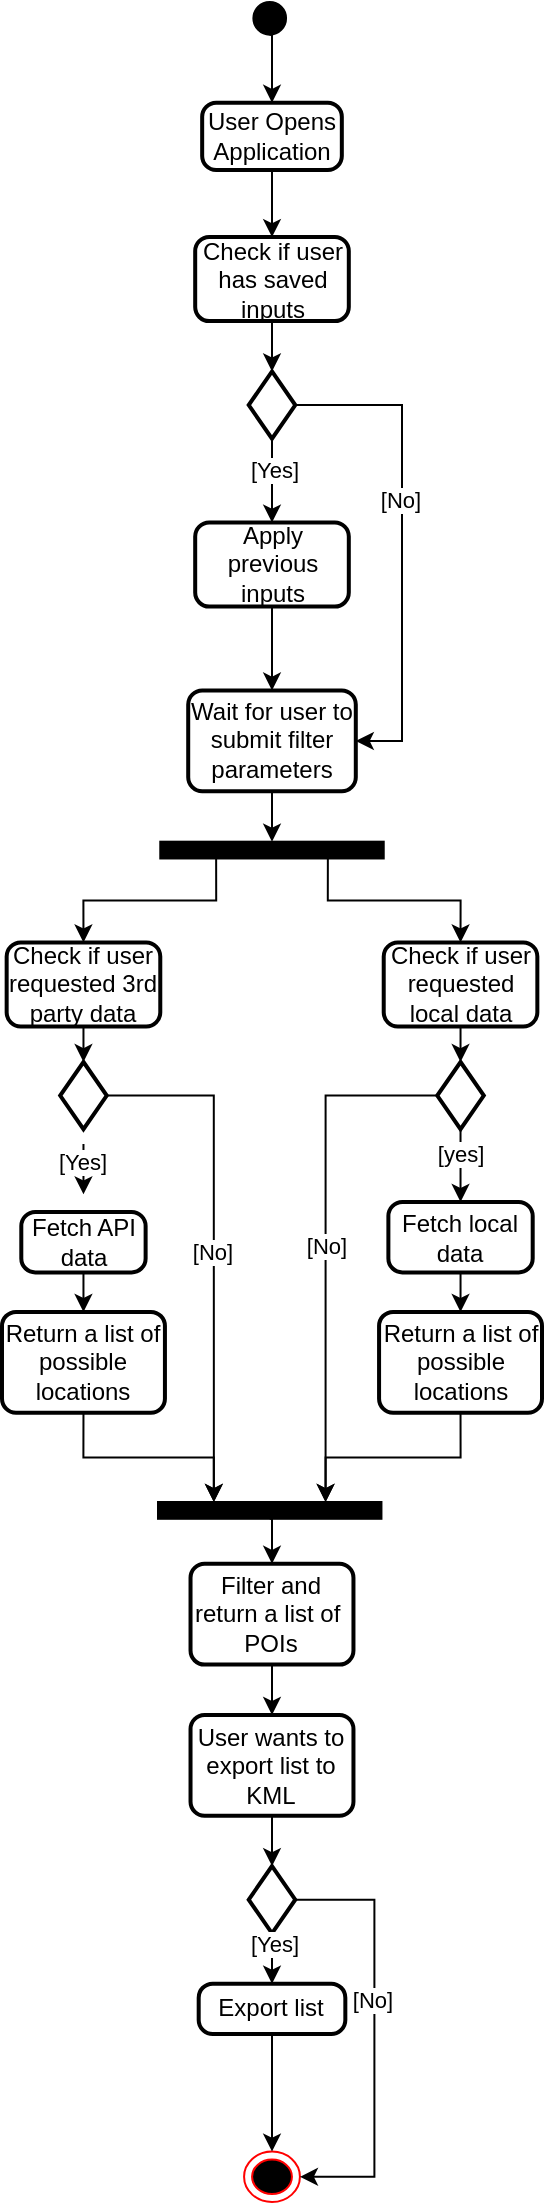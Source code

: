 <mxfile version="22.1.4" type="device">
  <diagram name="Page-1" id="TVI4-yjLoAuIZ0T4tliO">
    <mxGraphModel dx="913" dy="575" grid="1" gridSize="10" guides="1" tooltips="1" connect="1" arrows="1" fold="1" page="1" pageScale="1" pageWidth="850" pageHeight="1100" math="0" shadow="0">
      <root>
        <mxCell id="0" />
        <mxCell id="1" parent="0" />
        <mxCell id="zmJeQfVtLS_0GjoaPGxT-1" value="" style="ellipse;whiteSpace=wrap;html=1;aspect=fixed;fillColor=#000000;" vertex="1" parent="1">
          <mxGeometry x="375.69" width="16.336" height="16.336" as="geometry" />
        </mxCell>
        <mxCell id="zmJeQfVtLS_0GjoaPGxT-2" value="User Opens Application" style="rounded=1;whiteSpace=wrap;html=1;absoluteArcSize=1;arcSize=14;strokeWidth=2;" vertex="1" parent="1">
          <mxGeometry x="350.086" y="50.382" width="69.828" height="33.588" as="geometry" />
        </mxCell>
        <mxCell id="zmJeQfVtLS_0GjoaPGxT-3" style="edgeStyle=orthogonalEdgeStyle;rounded=0;orthogonalLoop=1;jettySize=auto;html=1;exitX=0.5;exitY=1;exitDx=0;exitDy=0;entryX=0.5;entryY=0;entryDx=0;entryDy=0;" edge="1" parent="1" source="zmJeQfVtLS_0GjoaPGxT-1" target="zmJeQfVtLS_0GjoaPGxT-2">
          <mxGeometry relative="1" as="geometry" />
        </mxCell>
        <mxCell id="zmJeQfVtLS_0GjoaPGxT-4" value="Check if user has saved inputs" style="rounded=1;whiteSpace=wrap;html=1;absoluteArcSize=1;arcSize=14;strokeWidth=2;" vertex="1" parent="1">
          <mxGeometry x="346.595" y="117.557" width="76.81" height="41.985" as="geometry" />
        </mxCell>
        <mxCell id="zmJeQfVtLS_0GjoaPGxT-5" style="edgeStyle=orthogonalEdgeStyle;rounded=0;orthogonalLoop=1;jettySize=auto;html=1;exitX=0.5;exitY=1;exitDx=0;exitDy=0;entryX=0.5;entryY=0;entryDx=0;entryDy=0;" edge="1" parent="1" source="zmJeQfVtLS_0GjoaPGxT-2" target="zmJeQfVtLS_0GjoaPGxT-4">
          <mxGeometry relative="1" as="geometry" />
        </mxCell>
        <mxCell id="zmJeQfVtLS_0GjoaPGxT-6" value="" style="strokeWidth=2;html=1;shape=mxgraph.flowchart.decision;whiteSpace=wrap;" vertex="1" parent="1">
          <mxGeometry x="373.362" y="184.733" width="23.276" height="33.588" as="geometry" />
        </mxCell>
        <mxCell id="zmJeQfVtLS_0GjoaPGxT-7" style="edgeStyle=orthogonalEdgeStyle;rounded=0;orthogonalLoop=1;jettySize=auto;html=1;exitX=0.5;exitY=1;exitDx=0;exitDy=0;entryX=0.5;entryY=0;entryDx=0;entryDy=0;entryPerimeter=0;" edge="1" parent="1" source="zmJeQfVtLS_0GjoaPGxT-4" target="zmJeQfVtLS_0GjoaPGxT-6">
          <mxGeometry relative="1" as="geometry" />
        </mxCell>
        <mxCell id="zmJeQfVtLS_0GjoaPGxT-8" value="Apply previous inputs" style="rounded=1;whiteSpace=wrap;html=1;absoluteArcSize=1;arcSize=14;strokeWidth=2;" vertex="1" parent="1">
          <mxGeometry x="346.595" y="260.305" width="76.81" height="41.985" as="geometry" />
        </mxCell>
        <mxCell id="zmJeQfVtLS_0GjoaPGxT-9" style="edgeStyle=orthogonalEdgeStyle;rounded=0;orthogonalLoop=1;jettySize=auto;html=1;exitX=0.5;exitY=1;exitDx=0;exitDy=0;exitPerimeter=0;entryX=0.5;entryY=0;entryDx=0;entryDy=0;" edge="1" parent="1" source="zmJeQfVtLS_0GjoaPGxT-6" target="zmJeQfVtLS_0GjoaPGxT-8">
          <mxGeometry relative="1" as="geometry" />
        </mxCell>
        <mxCell id="zmJeQfVtLS_0GjoaPGxT-10" value="[Yes]" style="edgeLabel;html=1;align=center;verticalAlign=middle;resizable=0;points=[];" vertex="1" connectable="0" parent="zmJeQfVtLS_0GjoaPGxT-9">
          <mxGeometry x="-0.29" y="1" relative="1" as="geometry">
            <mxPoint as="offset" />
          </mxGeometry>
        </mxCell>
        <mxCell id="zmJeQfVtLS_0GjoaPGxT-11" value="Wait for user to submit filter parameters" style="rounded=1;whiteSpace=wrap;html=1;absoluteArcSize=1;arcSize=14;strokeWidth=2;" vertex="1" parent="1">
          <mxGeometry x="343.103" y="344.275" width="83.793" height="50.382" as="geometry" />
        </mxCell>
        <mxCell id="zmJeQfVtLS_0GjoaPGxT-13" style="edgeStyle=orthogonalEdgeStyle;rounded=0;orthogonalLoop=1;jettySize=auto;html=1;exitX=1;exitY=0.5;exitDx=0;exitDy=0;exitPerimeter=0;entryX=1;entryY=0.5;entryDx=0;entryDy=0;" edge="1" parent="1" source="zmJeQfVtLS_0GjoaPGxT-6" target="zmJeQfVtLS_0GjoaPGxT-11">
          <mxGeometry relative="1" as="geometry">
            <Array as="points">
              <mxPoint x="450" y="202" />
              <mxPoint x="450" y="370" />
            </Array>
          </mxGeometry>
        </mxCell>
        <mxCell id="zmJeQfVtLS_0GjoaPGxT-14" value="[No]" style="edgeLabel;html=1;align=center;verticalAlign=middle;resizable=0;points=[];" vertex="1" connectable="0" parent="zmJeQfVtLS_0GjoaPGxT-13">
          <mxGeometry x="-0.173" y="-1" relative="1" as="geometry">
            <mxPoint as="offset" />
          </mxGeometry>
        </mxCell>
        <mxCell id="zmJeQfVtLS_0GjoaPGxT-12" style="edgeStyle=orthogonalEdgeStyle;rounded=0;orthogonalLoop=1;jettySize=auto;html=1;exitX=0.5;exitY=1;exitDx=0;exitDy=0;entryX=0.5;entryY=0;entryDx=0;entryDy=0;" edge="1" parent="1" source="zmJeQfVtLS_0GjoaPGxT-8" target="zmJeQfVtLS_0GjoaPGxT-11">
          <mxGeometry relative="1" as="geometry" />
        </mxCell>
        <mxCell id="zmJeQfVtLS_0GjoaPGxT-15" value="" style="rounded=0;whiteSpace=wrap;html=1;fillColor=#000000;" vertex="1" parent="1">
          <mxGeometry x="329.138" y="419.847" width="111.724" height="8.397" as="geometry" />
        </mxCell>
        <mxCell id="zmJeQfVtLS_0GjoaPGxT-16" style="edgeStyle=orthogonalEdgeStyle;rounded=0;orthogonalLoop=1;jettySize=auto;html=1;exitX=0.5;exitY=1;exitDx=0;exitDy=0;entryX=0.5;entryY=0;entryDx=0;entryDy=0;" edge="1" parent="1" source="zmJeQfVtLS_0GjoaPGxT-11" target="zmJeQfVtLS_0GjoaPGxT-15">
          <mxGeometry relative="1" as="geometry" />
        </mxCell>
        <mxCell id="zmJeQfVtLS_0GjoaPGxT-17" value="Check if user requested 3rd party data" style="rounded=1;whiteSpace=wrap;html=1;absoluteArcSize=1;arcSize=14;strokeWidth=2;" vertex="1" parent="1">
          <mxGeometry x="252.328" y="470.229" width="76.81" height="41.985" as="geometry" />
        </mxCell>
        <mxCell id="zmJeQfVtLS_0GjoaPGxT-18" style="edgeStyle=orthogonalEdgeStyle;rounded=0;orthogonalLoop=1;jettySize=auto;html=1;exitX=0.25;exitY=1;exitDx=0;exitDy=0;entryX=0.5;entryY=0;entryDx=0;entryDy=0;" edge="1" parent="1" source="zmJeQfVtLS_0GjoaPGxT-15" target="zmJeQfVtLS_0GjoaPGxT-17">
          <mxGeometry relative="1" as="geometry" />
        </mxCell>
        <mxCell id="zmJeQfVtLS_0GjoaPGxT-19" value="Check if user requested local data" style="rounded=1;whiteSpace=wrap;html=1;absoluteArcSize=1;arcSize=14;strokeWidth=2;" vertex="1" parent="1">
          <mxGeometry x="440.862" y="470.229" width="76.81" height="41.985" as="geometry" />
        </mxCell>
        <mxCell id="zmJeQfVtLS_0GjoaPGxT-21" value="" style="strokeWidth=2;html=1;shape=mxgraph.flowchart.decision;whiteSpace=wrap;" vertex="1" parent="1">
          <mxGeometry x="279.095" y="530.005" width="23.276" height="33.588" as="geometry" />
        </mxCell>
        <mxCell id="zmJeQfVtLS_0GjoaPGxT-20" style="edgeStyle=orthogonalEdgeStyle;rounded=0;orthogonalLoop=1;jettySize=auto;html=1;exitX=0.75;exitY=1;exitDx=0;exitDy=0;entryX=0.5;entryY=0;entryDx=0;entryDy=0;" edge="1" parent="1" source="zmJeQfVtLS_0GjoaPGxT-15" target="zmJeQfVtLS_0GjoaPGxT-19">
          <mxGeometry relative="1" as="geometry" />
        </mxCell>
        <mxCell id="zmJeQfVtLS_0GjoaPGxT-22" value="" style="strokeWidth=2;html=1;shape=mxgraph.flowchart.decision;whiteSpace=wrap;" vertex="1" parent="1">
          <mxGeometry x="467.629" y="530.005" width="23.276" height="33.588" as="geometry" />
        </mxCell>
        <mxCell id="zmJeQfVtLS_0GjoaPGxT-23" style="edgeStyle=orthogonalEdgeStyle;rounded=0;orthogonalLoop=1;jettySize=auto;html=1;exitX=0.5;exitY=1;exitDx=0;exitDy=0;entryX=0.5;entryY=0;entryDx=0;entryDy=0;entryPerimeter=0;" edge="1" parent="1" source="zmJeQfVtLS_0GjoaPGxT-17" target="zmJeQfVtLS_0GjoaPGxT-21">
          <mxGeometry relative="1" as="geometry" />
        </mxCell>
        <mxCell id="zmJeQfVtLS_0GjoaPGxT-24" style="edgeStyle=orthogonalEdgeStyle;rounded=0;orthogonalLoop=1;jettySize=auto;html=1;exitX=0.5;exitY=1;exitDx=0;exitDy=0;entryX=0.5;entryY=0;entryDx=0;entryDy=0;entryPerimeter=0;" edge="1" parent="1" source="zmJeQfVtLS_0GjoaPGxT-19" target="zmJeQfVtLS_0GjoaPGxT-22">
          <mxGeometry relative="1" as="geometry" />
        </mxCell>
        <mxCell id="zmJeQfVtLS_0GjoaPGxT-25" value="Fetch API data" style="rounded=1;whiteSpace=wrap;html=1;absoluteArcSize=1;arcSize=14;strokeWidth=2;" vertex="1" parent="1">
          <mxGeometry x="259.65" y="605" width="62.16" height="30.19" as="geometry" />
        </mxCell>
        <mxCell id="zmJeQfVtLS_0GjoaPGxT-26" style="edgeStyle=orthogonalEdgeStyle;rounded=0;orthogonalLoop=1;jettySize=auto;html=1;exitX=0.5;exitY=1;exitDx=0;exitDy=0;exitPerimeter=0;entryX=0.5;entryY=0;entryDx=0;entryDy=0;" edge="1" parent="1">
          <mxGeometry relative="1" as="geometry">
            <mxPoint x="290.733" y="570.992" as="sourcePoint" />
            <mxPoint x="290.733" y="596.183" as="targetPoint" />
          </mxGeometry>
        </mxCell>
        <mxCell id="zmJeQfVtLS_0GjoaPGxT-60" value="[Yes]" style="edgeLabel;html=1;align=center;verticalAlign=middle;resizable=0;points=[];" vertex="1" connectable="0" parent="zmJeQfVtLS_0GjoaPGxT-26">
          <mxGeometry x="-0.296" y="-1" relative="1" as="geometry">
            <mxPoint as="offset" />
          </mxGeometry>
        </mxCell>
        <mxCell id="zmJeQfVtLS_0GjoaPGxT-27" value="Return a list of possible locations" style="rounded=1;whiteSpace=wrap;html=1;absoluteArcSize=1;arcSize=14;strokeWidth=2;" vertex="1" parent="1">
          <mxGeometry x="250" y="654.962" width="81.466" height="50.382" as="geometry" />
        </mxCell>
        <mxCell id="zmJeQfVtLS_0GjoaPGxT-28" style="edgeStyle=orthogonalEdgeStyle;rounded=0;orthogonalLoop=1;jettySize=auto;html=1;exitX=0.5;exitY=1;exitDx=0;exitDy=0;entryX=0.5;entryY=0;entryDx=0;entryDy=0;" edge="1" parent="1" source="zmJeQfVtLS_0GjoaPGxT-25" target="zmJeQfVtLS_0GjoaPGxT-27">
          <mxGeometry relative="1" as="geometry" />
        </mxCell>
        <mxCell id="zmJeQfVtLS_0GjoaPGxT-30" value="" style="rounded=0;whiteSpace=wrap;html=1;fillColor=#000000;" vertex="1" parent="1">
          <mxGeometry x="327.998" y="750.001" width="111.724" height="8.397" as="geometry" />
        </mxCell>
        <mxCell id="zmJeQfVtLS_0GjoaPGxT-39" style="edgeStyle=orthogonalEdgeStyle;rounded=0;orthogonalLoop=1;jettySize=auto;html=1;exitX=1;exitY=0.5;exitDx=0;exitDy=0;exitPerimeter=0;entryX=0.25;entryY=0;entryDx=0;entryDy=0;" edge="1" parent="1" source="zmJeQfVtLS_0GjoaPGxT-21" target="zmJeQfVtLS_0GjoaPGxT-30">
          <mxGeometry relative="1" as="geometry" />
        </mxCell>
        <mxCell id="zmJeQfVtLS_0GjoaPGxT-40" value="[No]" style="edgeLabel;html=1;align=center;verticalAlign=middle;resizable=0;points=[];" vertex="1" connectable="0" parent="zmJeQfVtLS_0GjoaPGxT-39">
          <mxGeometry x="0.026" y="-1" relative="1" as="geometry">
            <mxPoint as="offset" />
          </mxGeometry>
        </mxCell>
        <mxCell id="zmJeQfVtLS_0GjoaPGxT-41" style="edgeStyle=orthogonalEdgeStyle;rounded=0;orthogonalLoop=1;jettySize=auto;html=1;exitX=0;exitY=0.5;exitDx=0;exitDy=0;exitPerimeter=0;entryX=0.75;entryY=0;entryDx=0;entryDy=0;" edge="1" parent="1" source="zmJeQfVtLS_0GjoaPGxT-22" target="zmJeQfVtLS_0GjoaPGxT-30">
          <mxGeometry relative="1" as="geometry" />
        </mxCell>
        <mxCell id="zmJeQfVtLS_0GjoaPGxT-42" value="[No]" style="edgeLabel;html=1;align=center;verticalAlign=middle;resizable=0;points=[];" vertex="1" connectable="0" parent="zmJeQfVtLS_0GjoaPGxT-41">
          <mxGeometry x="-0.125" y="1" relative="1" as="geometry">
            <mxPoint x="-1" y="17" as="offset" />
          </mxGeometry>
        </mxCell>
        <mxCell id="zmJeQfVtLS_0GjoaPGxT-32" value="Fetch local data" style="rounded=1;whiteSpace=wrap;html=1;absoluteArcSize=1;arcSize=14;strokeWidth=2;" vertex="1" parent="1">
          <mxGeometry x="443.19" y="600" width="72.16" height="35.19" as="geometry" />
        </mxCell>
        <mxCell id="zmJeQfVtLS_0GjoaPGxT-31" style="edgeStyle=orthogonalEdgeStyle;rounded=0;orthogonalLoop=1;jettySize=auto;html=1;exitX=0.5;exitY=1;exitDx=0;exitDy=0;entryX=0.25;entryY=0;entryDx=0;entryDy=0;" edge="1" parent="1" source="zmJeQfVtLS_0GjoaPGxT-27" target="zmJeQfVtLS_0GjoaPGxT-30">
          <mxGeometry relative="1" as="geometry" />
        </mxCell>
        <mxCell id="zmJeQfVtLS_0GjoaPGxT-38" style="edgeStyle=orthogonalEdgeStyle;rounded=0;orthogonalLoop=1;jettySize=auto;html=1;exitX=0.5;exitY=1;exitDx=0;exitDy=0;entryX=0.75;entryY=0;entryDx=0;entryDy=0;" edge="1" parent="1" source="zmJeQfVtLS_0GjoaPGxT-35" target="zmJeQfVtLS_0GjoaPGxT-30">
          <mxGeometry relative="1" as="geometry" />
        </mxCell>
        <mxCell id="zmJeQfVtLS_0GjoaPGxT-35" value="Return a list of possible locations" style="rounded=1;whiteSpace=wrap;html=1;absoluteArcSize=1;arcSize=14;strokeWidth=2;" vertex="1" parent="1">
          <mxGeometry x="438.534" y="654.962" width="81.466" height="50.382" as="geometry" />
        </mxCell>
        <mxCell id="zmJeQfVtLS_0GjoaPGxT-43" value="Filter and return a list of&amp;nbsp; POIs" style="rounded=1;whiteSpace=wrap;html=1;absoluteArcSize=1;arcSize=14;strokeWidth=2;" vertex="1" parent="1">
          <mxGeometry x="344.267" y="780.916" width="81.466" height="50.382" as="geometry" />
        </mxCell>
        <mxCell id="zmJeQfVtLS_0GjoaPGxT-33" style="edgeStyle=orthogonalEdgeStyle;rounded=0;orthogonalLoop=1;jettySize=auto;html=1;exitX=0.5;exitY=1;exitDx=0;exitDy=0;exitPerimeter=0;entryX=0.5;entryY=0;entryDx=0;entryDy=0;" edge="1" parent="1" source="zmJeQfVtLS_0GjoaPGxT-22" target="zmJeQfVtLS_0GjoaPGxT-32">
          <mxGeometry relative="1" as="geometry" />
        </mxCell>
        <mxCell id="zmJeQfVtLS_0GjoaPGxT-34" value="[yes]" style="edgeLabel;html=1;align=center;verticalAlign=middle;resizable=0;points=[];" vertex="1" connectable="0" parent="zmJeQfVtLS_0GjoaPGxT-33">
          <mxGeometry x="-0.32" y="-1" relative="1" as="geometry">
            <mxPoint as="offset" />
          </mxGeometry>
        </mxCell>
        <mxCell id="zmJeQfVtLS_0GjoaPGxT-46" value="" style="strokeWidth=2;html=1;shape=mxgraph.flowchart.decision;whiteSpace=wrap;" vertex="1" parent="1">
          <mxGeometry x="373.362" y="932.061" width="23.276" height="33.588" as="geometry" />
        </mxCell>
        <mxCell id="zmJeQfVtLS_0GjoaPGxT-36" style="edgeStyle=orthogonalEdgeStyle;rounded=0;orthogonalLoop=1;jettySize=auto;html=1;exitX=0.5;exitY=1;exitDx=0;exitDy=0;entryX=0.5;entryY=0;entryDx=0;entryDy=0;" edge="1" parent="1" source="zmJeQfVtLS_0GjoaPGxT-32" target="zmJeQfVtLS_0GjoaPGxT-35">
          <mxGeometry relative="1" as="geometry" />
        </mxCell>
        <mxCell id="zmJeQfVtLS_0GjoaPGxT-44" style="edgeStyle=orthogonalEdgeStyle;rounded=0;orthogonalLoop=1;jettySize=auto;html=1;exitX=0.5;exitY=1;exitDx=0;exitDy=0;entryX=0.5;entryY=0;entryDx=0;entryDy=0;" edge="1" parent="1" source="zmJeQfVtLS_0GjoaPGxT-30" target="zmJeQfVtLS_0GjoaPGxT-43">
          <mxGeometry relative="1" as="geometry" />
        </mxCell>
        <mxCell id="zmJeQfVtLS_0GjoaPGxT-48" value="User wants to export list to KML" style="rounded=1;whiteSpace=wrap;html=1;absoluteArcSize=1;arcSize=14;strokeWidth=2;" vertex="1" parent="1">
          <mxGeometry x="344.267" y="856.489" width="81.466" height="50.382" as="geometry" />
        </mxCell>
        <mxCell id="zmJeQfVtLS_0GjoaPGxT-50" style="edgeStyle=orthogonalEdgeStyle;rounded=0;orthogonalLoop=1;jettySize=auto;html=1;exitX=0.5;exitY=1;exitDx=0;exitDy=0;entryX=0.5;entryY=0;entryDx=0;entryDy=0;entryPerimeter=0;" edge="1" parent="1" source="zmJeQfVtLS_0GjoaPGxT-48" target="zmJeQfVtLS_0GjoaPGxT-46">
          <mxGeometry relative="1" as="geometry" />
        </mxCell>
        <mxCell id="zmJeQfVtLS_0GjoaPGxT-51" value="" style="ellipse;html=1;shape=endState;fillColor=#000000;strokeColor=#ff0000;" vertex="1" parent="1">
          <mxGeometry x="371.034" y="1074.809" width="27.931" height="25.191" as="geometry" />
        </mxCell>
        <mxCell id="zmJeQfVtLS_0GjoaPGxT-55" style="edgeStyle=orthogonalEdgeStyle;rounded=0;orthogonalLoop=1;jettySize=auto;html=1;exitX=0.5;exitY=1;exitDx=0;exitDy=0;entryX=0.5;entryY=0;entryDx=0;entryDy=0;" edge="1" parent="1" source="zmJeQfVtLS_0GjoaPGxT-52" target="zmJeQfVtLS_0GjoaPGxT-51">
          <mxGeometry relative="1" as="geometry" />
        </mxCell>
        <mxCell id="zmJeQfVtLS_0GjoaPGxT-52" value="Export list" style="rounded=1;whiteSpace=wrap;html=1;absoluteArcSize=1;arcSize=14;strokeWidth=2;" vertex="1" parent="1">
          <mxGeometry x="348.345" y="990.84" width="73.319" height="25.191" as="geometry" />
        </mxCell>
        <mxCell id="zmJeQfVtLS_0GjoaPGxT-49" style="edgeStyle=orthogonalEdgeStyle;rounded=0;orthogonalLoop=1;jettySize=auto;html=1;exitX=0.5;exitY=1;exitDx=0;exitDy=0;entryX=0.5;entryY=0;entryDx=0;entryDy=0;" edge="1" parent="1" source="zmJeQfVtLS_0GjoaPGxT-43" target="zmJeQfVtLS_0GjoaPGxT-48">
          <mxGeometry relative="1" as="geometry" />
        </mxCell>
        <mxCell id="zmJeQfVtLS_0GjoaPGxT-56" style="edgeStyle=orthogonalEdgeStyle;rounded=0;orthogonalLoop=1;jettySize=auto;html=1;exitX=1;exitY=0.5;exitDx=0;exitDy=0;exitPerimeter=0;entryX=1;entryY=0.5;entryDx=0;entryDy=0;" edge="1" parent="1" source="zmJeQfVtLS_0GjoaPGxT-46" target="zmJeQfVtLS_0GjoaPGxT-51">
          <mxGeometry relative="1" as="geometry">
            <Array as="points">
              <mxPoint x="436.207" y="948.855" />
              <mxPoint x="436.207" y="1087.405" />
            </Array>
          </mxGeometry>
        </mxCell>
        <mxCell id="zmJeQfVtLS_0GjoaPGxT-57" value="[No]" style="edgeLabel;html=1;align=center;verticalAlign=middle;resizable=0;points=[];" vertex="1" connectable="0" parent="zmJeQfVtLS_0GjoaPGxT-56">
          <mxGeometry x="-0.17" y="-1" relative="1" as="geometry">
            <mxPoint as="offset" />
          </mxGeometry>
        </mxCell>
        <mxCell id="zmJeQfVtLS_0GjoaPGxT-53" style="edgeStyle=orthogonalEdgeStyle;rounded=0;orthogonalLoop=1;jettySize=auto;html=1;exitX=0.5;exitY=1;exitDx=0;exitDy=0;exitPerimeter=0;entryX=0.5;entryY=0;entryDx=0;entryDy=0;" edge="1" parent="1" source="zmJeQfVtLS_0GjoaPGxT-46" target="zmJeQfVtLS_0GjoaPGxT-52">
          <mxGeometry relative="1" as="geometry" />
        </mxCell>
        <mxCell id="zmJeQfVtLS_0GjoaPGxT-54" value="[Yes]" style="edgeLabel;html=1;align=center;verticalAlign=middle;resizable=0;points=[];" vertex="1" connectable="0" parent="zmJeQfVtLS_0GjoaPGxT-53">
          <mxGeometry x="-0.587" y="1" relative="1" as="geometry">
            <mxPoint as="offset" />
          </mxGeometry>
        </mxCell>
      </root>
    </mxGraphModel>
  </diagram>
</mxfile>
